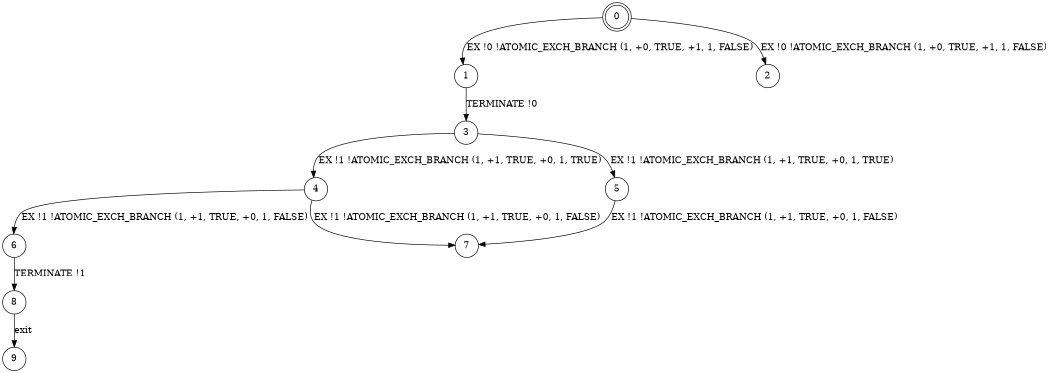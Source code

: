 digraph BCG {
size = "7, 10.5";
center = TRUE;
node [shape = circle];
0 [peripheries = 2];
0 -> 1 [label = "EX !0 !ATOMIC_EXCH_BRANCH (1, +0, TRUE, +1, 1, FALSE)"];
0 -> 2 [label = "EX !0 !ATOMIC_EXCH_BRANCH (1, +0, TRUE, +1, 1, FALSE)"];
1 -> 3 [label = "TERMINATE !0"];
3 -> 4 [label = "EX !1 !ATOMIC_EXCH_BRANCH (1, +1, TRUE, +0, 1, TRUE)"];
3 -> 5 [label = "EX !1 !ATOMIC_EXCH_BRANCH (1, +1, TRUE, +0, 1, TRUE)"];
4 -> 6 [label = "EX !1 !ATOMIC_EXCH_BRANCH (1, +1, TRUE, +0, 1, FALSE)"];
4 -> 7 [label = "EX !1 !ATOMIC_EXCH_BRANCH (1, +1, TRUE, +0, 1, FALSE)"];
5 -> 7 [label = "EX !1 !ATOMIC_EXCH_BRANCH (1, +1, TRUE, +0, 1, FALSE)"];
6 -> 8 [label = "TERMINATE !1"];
8 -> 9 [label = "exit"];
}
